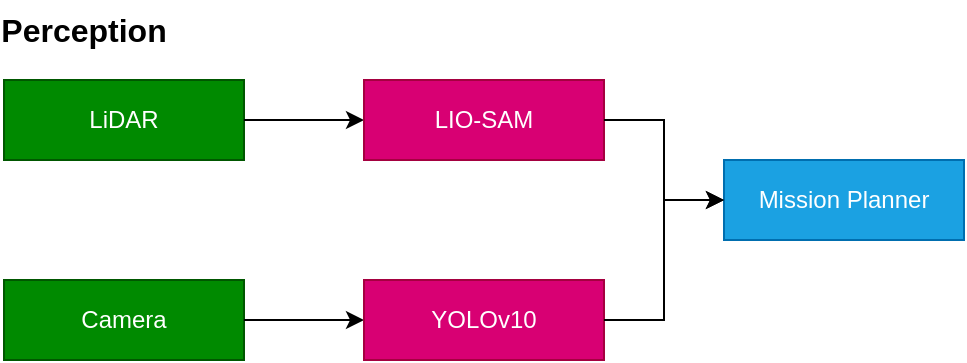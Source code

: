 <mxfile version="27.2.0">
  <diagram name="Page-1" id="TS4pUNaJphcrqlXcpazm">
    <mxGraphModel dx="1234" dy="771" grid="1" gridSize="10" guides="1" tooltips="1" connect="1" arrows="1" fold="1" page="1" pageScale="1" pageWidth="827" pageHeight="1169" math="0" shadow="0">
      <root>
        <mxCell id="0" />
        <mxCell id="1" parent="0" />
        <mxCell id="RvyA6hhyUbeuCWu5KhrH-2" value="LiDAR" style="rounded=0;whiteSpace=wrap;html=1;fillColor=#008a00;fontColor=#ffffff;strokeColor=#005700;" vertex="1" parent="1">
          <mxGeometry x="40" y="120" width="120" height="40" as="geometry" />
        </mxCell>
        <mxCell id="RvyA6hhyUbeuCWu5KhrH-3" value="" style="endArrow=classic;html=1;rounded=0;exitX=1;exitY=0.5;exitDx=0;exitDy=0;entryX=0;entryY=0.5;entryDx=0;entryDy=0;" edge="1" parent="1" source="RvyA6hhyUbeuCWu5KhrH-2" target="RvyA6hhyUbeuCWu5KhrH-4">
          <mxGeometry width="50" height="50" relative="1" as="geometry">
            <mxPoint x="390" y="420" as="sourcePoint" />
            <mxPoint x="440" y="370" as="targetPoint" />
          </mxGeometry>
        </mxCell>
        <mxCell id="RvyA6hhyUbeuCWu5KhrH-4" value="LIO-SAM" style="rounded=0;whiteSpace=wrap;html=1;fillColor=#d80073;fontColor=#ffffff;strokeColor=#A50040;" vertex="1" parent="1">
          <mxGeometry x="220" y="120" width="120" height="40" as="geometry" />
        </mxCell>
        <mxCell id="RvyA6hhyUbeuCWu5KhrH-5" value="Mission Planner" style="rounded=0;whiteSpace=wrap;html=1;fillColor=#1ba1e2;fontColor=#ffffff;strokeColor=#006EAF;" vertex="1" parent="1">
          <mxGeometry x="400" y="160" width="120" height="40" as="geometry" />
        </mxCell>
        <mxCell id="RvyA6hhyUbeuCWu5KhrH-6" value="" style="endArrow=classic;html=1;rounded=0;entryX=0;entryY=0.5;entryDx=0;entryDy=0;exitX=1;exitY=0.5;exitDx=0;exitDy=0;" edge="1" parent="1" source="RvyA6hhyUbeuCWu5KhrH-4" target="RvyA6hhyUbeuCWu5KhrH-5">
          <mxGeometry width="50" height="50" relative="1" as="geometry">
            <mxPoint x="380" y="180" as="sourcePoint" />
            <mxPoint x="240" y="140" as="targetPoint" />
            <Array as="points">
              <mxPoint x="370" y="140" />
              <mxPoint x="370" y="180" />
            </Array>
          </mxGeometry>
        </mxCell>
        <mxCell id="RvyA6hhyUbeuCWu5KhrH-8" value="Camera" style="rounded=0;whiteSpace=wrap;html=1;fillColor=#008a00;fontColor=#ffffff;strokeColor=#005700;" vertex="1" parent="1">
          <mxGeometry x="40" y="220" width="120" height="40" as="geometry" />
        </mxCell>
        <mxCell id="RvyA6hhyUbeuCWu5KhrH-9" value="" style="endArrow=classic;html=1;rounded=0;exitX=1;exitY=0.5;exitDx=0;exitDy=0;entryX=0;entryY=0.5;entryDx=0;entryDy=0;" edge="1" parent="1" source="RvyA6hhyUbeuCWu5KhrH-8" target="RvyA6hhyUbeuCWu5KhrH-10">
          <mxGeometry width="50" height="50" relative="1" as="geometry">
            <mxPoint x="390" y="520" as="sourcePoint" />
            <mxPoint x="440" y="470" as="targetPoint" />
          </mxGeometry>
        </mxCell>
        <mxCell id="RvyA6hhyUbeuCWu5KhrH-10" value="YOLOv10" style="rounded=0;whiteSpace=wrap;html=1;fillColor=#d80073;fontColor=#ffffff;strokeColor=#A50040;" vertex="1" parent="1">
          <mxGeometry x="220" y="220" width="120" height="40" as="geometry" />
        </mxCell>
        <mxCell id="RvyA6hhyUbeuCWu5KhrH-11" value="" style="endArrow=classic;html=1;rounded=0;entryX=0;entryY=0.5;entryDx=0;entryDy=0;exitX=1;exitY=0.5;exitDx=0;exitDy=0;" edge="1" parent="1" source="RvyA6hhyUbeuCWu5KhrH-10" target="RvyA6hhyUbeuCWu5KhrH-5">
          <mxGeometry width="50" height="50" relative="1" as="geometry">
            <mxPoint x="380" y="280" as="sourcePoint" />
            <mxPoint x="400" y="280" as="targetPoint" />
            <Array as="points">
              <mxPoint x="370" y="240" />
              <mxPoint x="370" y="180" />
            </Array>
          </mxGeometry>
        </mxCell>
        <mxCell id="RvyA6hhyUbeuCWu5KhrH-12" value="&lt;font style=&quot;font-size: 16px;&quot;&gt;Perception&lt;/font&gt;" style="text;html=1;align=center;verticalAlign=middle;whiteSpace=wrap;rounded=0;fontStyle=1" vertex="1" parent="1">
          <mxGeometry x="50" y="80" width="60" height="30" as="geometry" />
        </mxCell>
      </root>
    </mxGraphModel>
  </diagram>
</mxfile>
